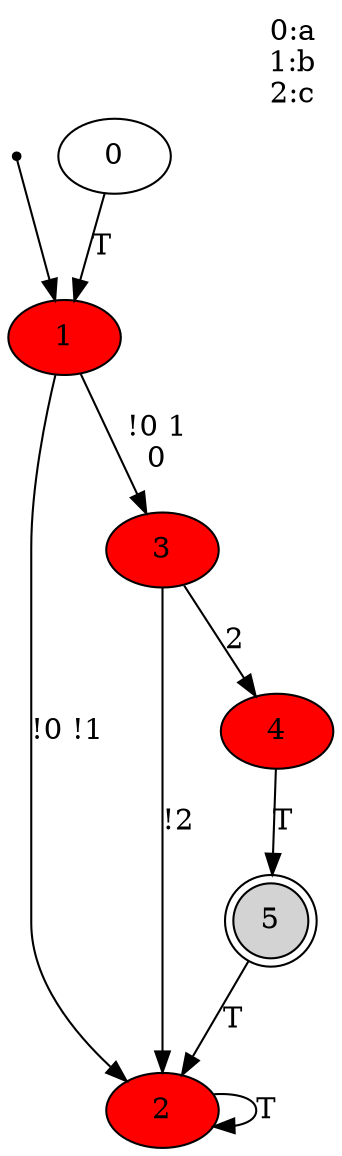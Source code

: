 digraph g {
  init  [shape=point,comment=""]
  0  [comment=""]
  1  [style=filled,fillcolor=red,comment=""]
  2  [style=filled,fillcolor=red,comment=""]
  3  [style=filled,fillcolor=red,comment=""]
  4  [style=filled,fillcolor=red,comment=""]
  5  [shape=doublecircle,style=filled,fillcolor=lightgrey,comment=""]
  0 -> 1 [label="T"]
  1 -> 2 [label="!0 !1"]
  1 -> 3 [label="!0 1\n0"]
  2 -> 2 [label="T"]
  3 -> 2 [label="!2"]
  3 -> 4 [label="2"]
  4 -> 5 [label="T"]
  5 -> 2 [label="T"]
  init -> 1
label = "0:a\n1:b\n2:c\n"
labelloc = t
labeljust = r
}
